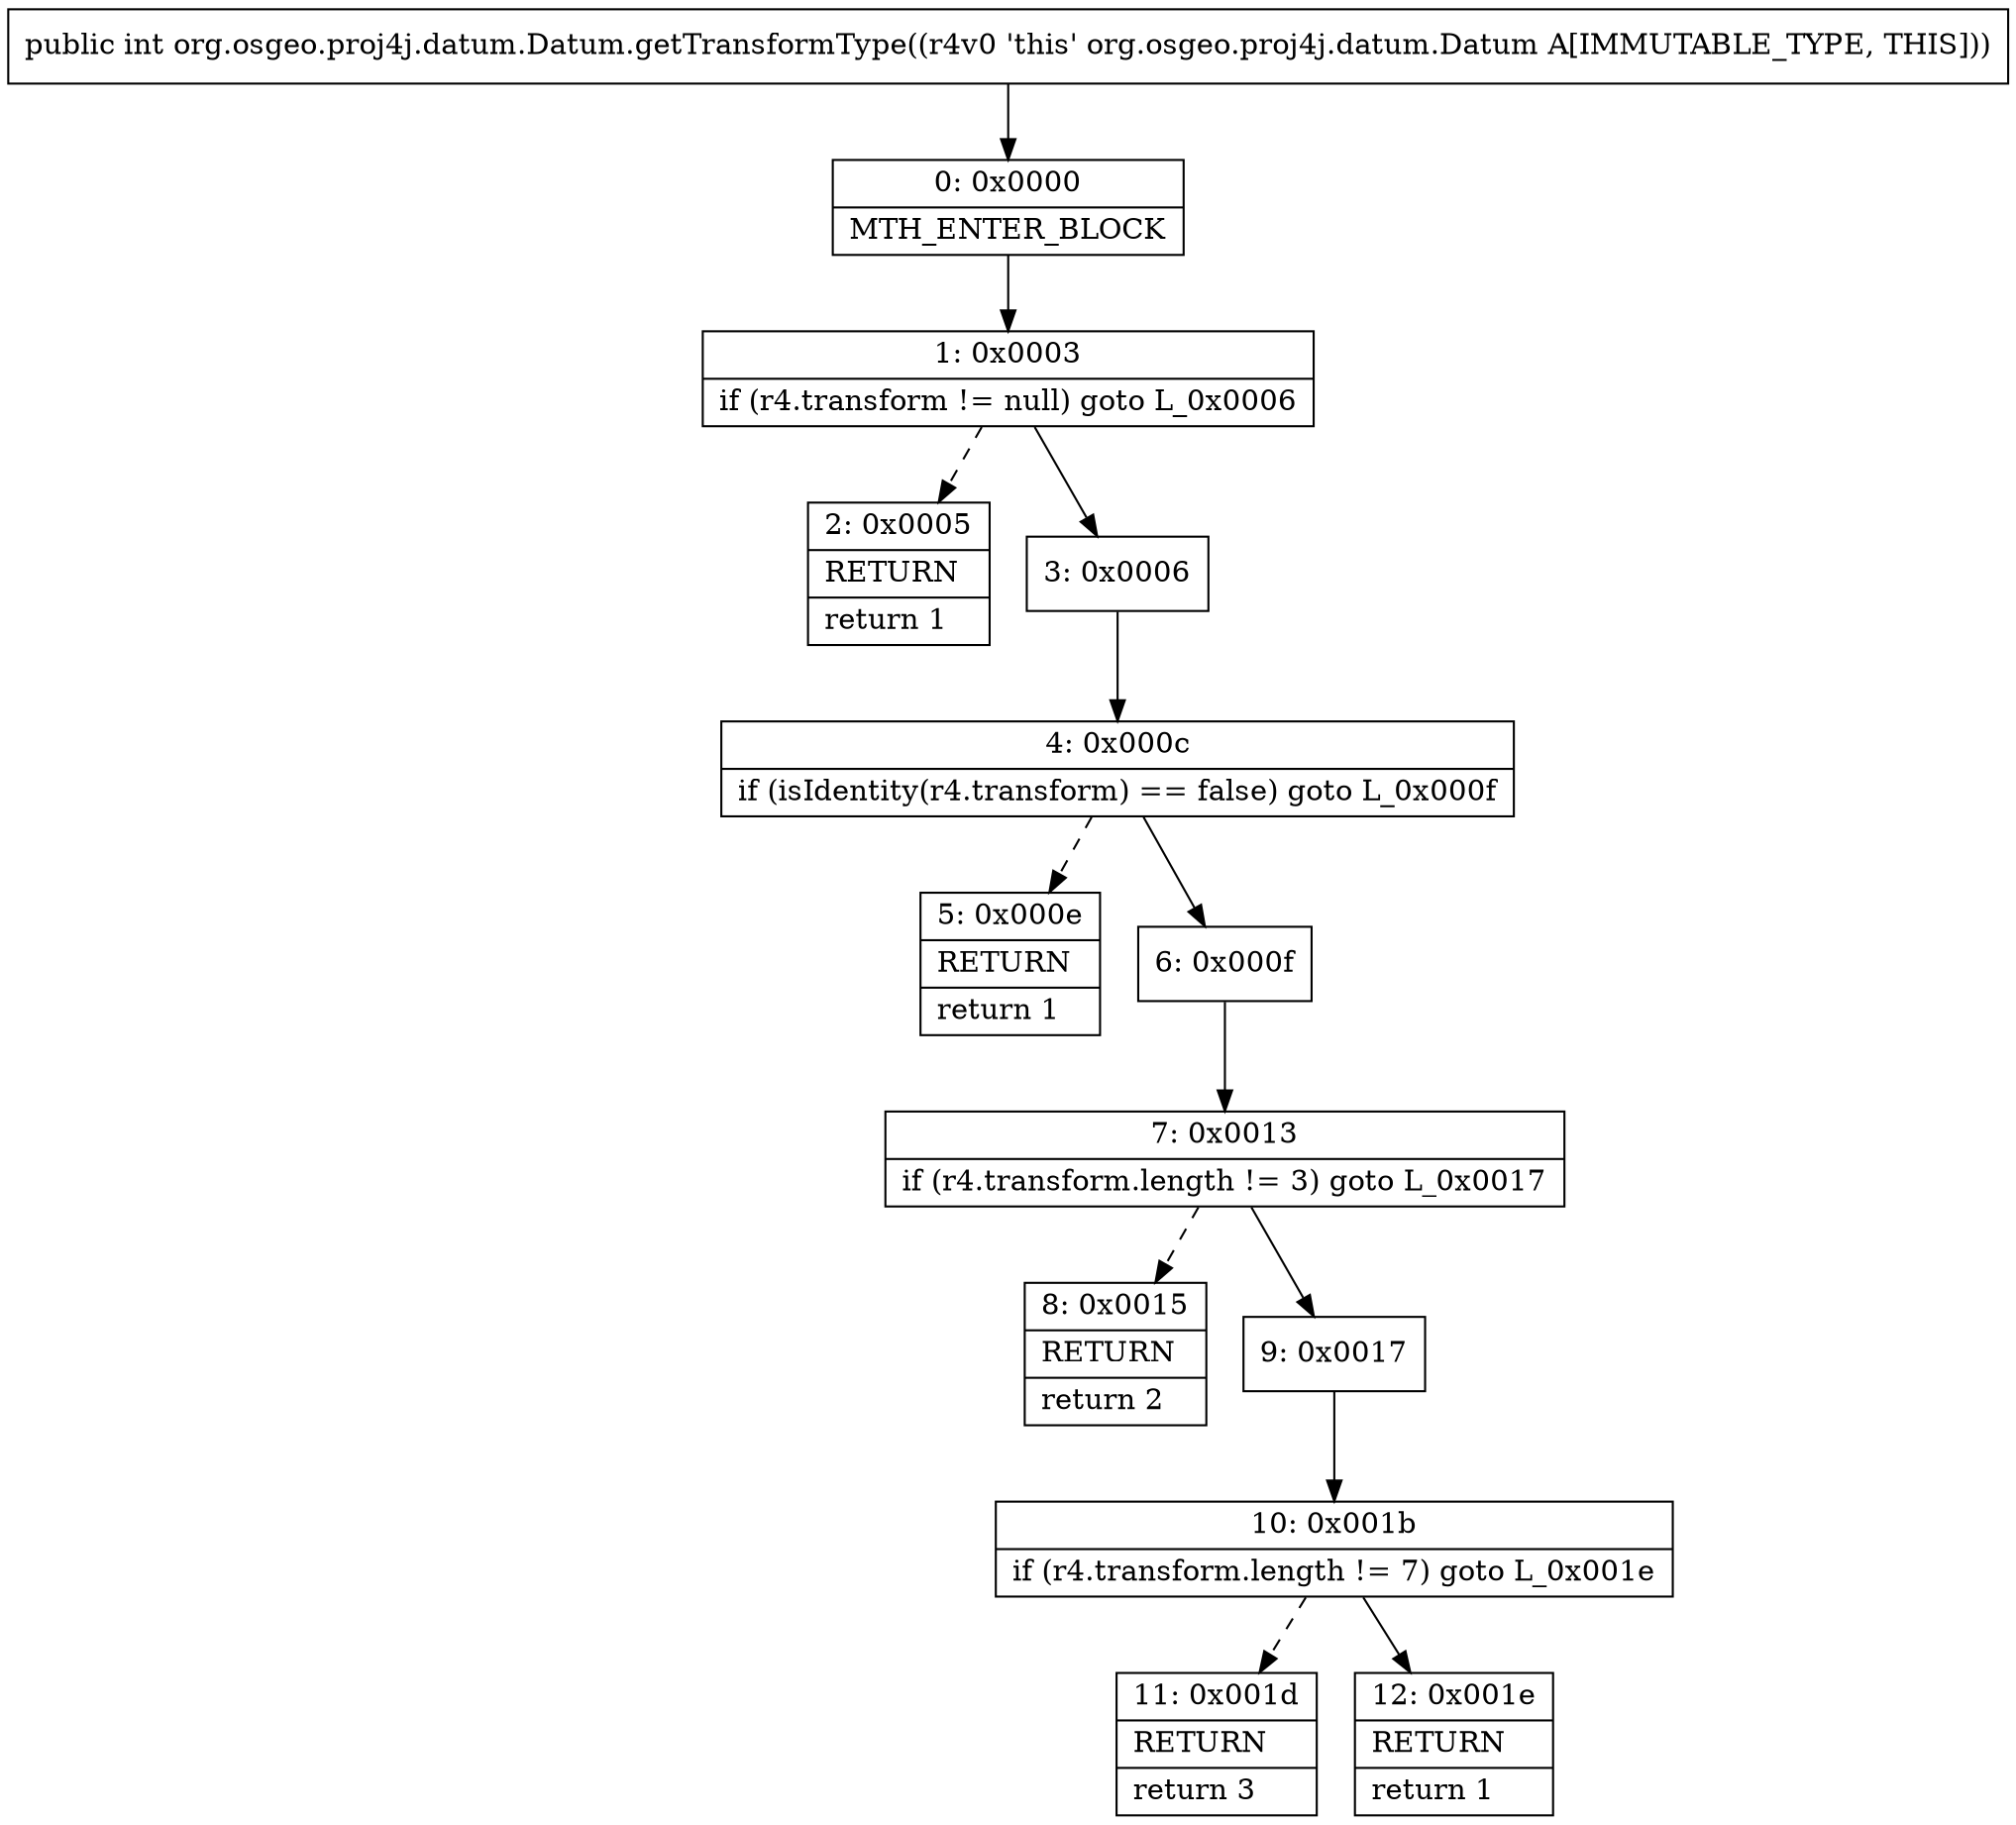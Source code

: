 digraph "CFG fororg.osgeo.proj4j.datum.Datum.getTransformType()I" {
Node_0 [shape=record,label="{0\:\ 0x0000|MTH_ENTER_BLOCK\l}"];
Node_1 [shape=record,label="{1\:\ 0x0003|if (r4.transform != null) goto L_0x0006\l}"];
Node_2 [shape=record,label="{2\:\ 0x0005|RETURN\l|return 1\l}"];
Node_3 [shape=record,label="{3\:\ 0x0006}"];
Node_4 [shape=record,label="{4\:\ 0x000c|if (isIdentity(r4.transform) == false) goto L_0x000f\l}"];
Node_5 [shape=record,label="{5\:\ 0x000e|RETURN\l|return 1\l}"];
Node_6 [shape=record,label="{6\:\ 0x000f}"];
Node_7 [shape=record,label="{7\:\ 0x0013|if (r4.transform.length != 3) goto L_0x0017\l}"];
Node_8 [shape=record,label="{8\:\ 0x0015|RETURN\l|return 2\l}"];
Node_9 [shape=record,label="{9\:\ 0x0017}"];
Node_10 [shape=record,label="{10\:\ 0x001b|if (r4.transform.length != 7) goto L_0x001e\l}"];
Node_11 [shape=record,label="{11\:\ 0x001d|RETURN\l|return 3\l}"];
Node_12 [shape=record,label="{12\:\ 0x001e|RETURN\l|return 1\l}"];
MethodNode[shape=record,label="{public int org.osgeo.proj4j.datum.Datum.getTransformType((r4v0 'this' org.osgeo.proj4j.datum.Datum A[IMMUTABLE_TYPE, THIS])) }"];
MethodNode -> Node_0;
Node_0 -> Node_1;
Node_1 -> Node_2[style=dashed];
Node_1 -> Node_3;
Node_3 -> Node_4;
Node_4 -> Node_5[style=dashed];
Node_4 -> Node_6;
Node_6 -> Node_7;
Node_7 -> Node_8[style=dashed];
Node_7 -> Node_9;
Node_9 -> Node_10;
Node_10 -> Node_11[style=dashed];
Node_10 -> Node_12;
}

